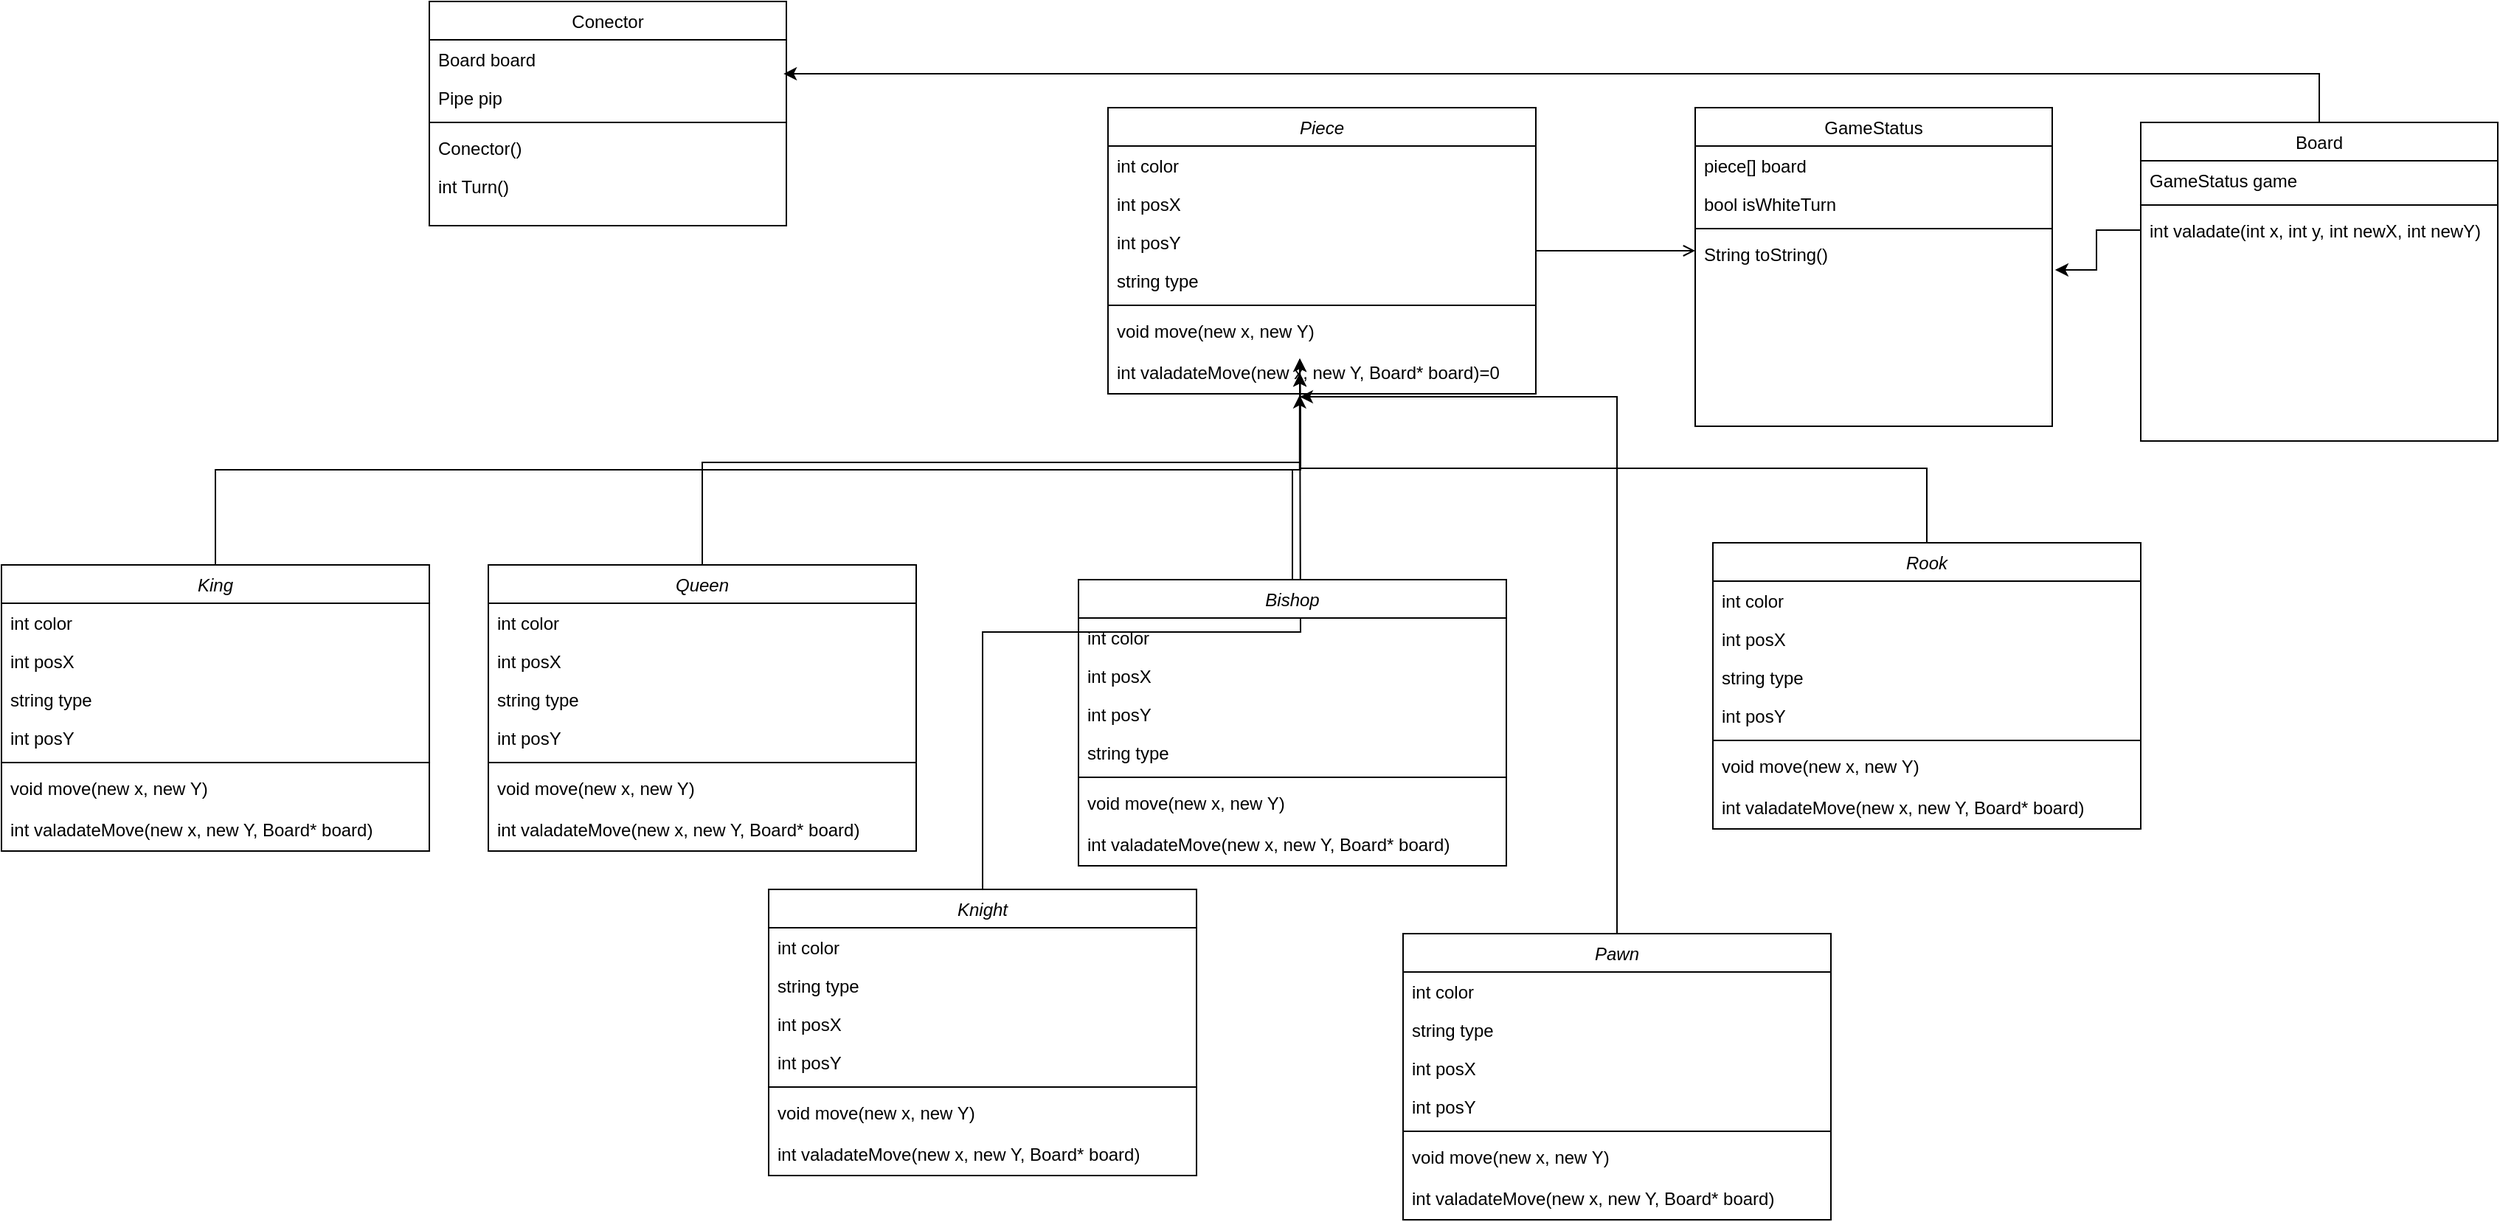 <mxfile version="15.8.7" type="gitlab">
  <diagram id="C5RBs43oDa-KdzZeNtuy" name="Page-1">
    <mxGraphModel dx="2211" dy="763" grid="1" gridSize="10" guides="1" tooltips="1" connect="1" arrows="1" fold="1" page="1" pageScale="1" pageWidth="827" pageHeight="1169" math="0" shadow="0">
      <root>
        <mxCell id="WIyWlLk6GJQsqaUBKTNV-0" />
        <mxCell id="WIyWlLk6GJQsqaUBKTNV-1" parent="WIyWlLk6GJQsqaUBKTNV-0" />
        <mxCell id="0hA-pXLVfhcG_vL5RcBJ-51" style="edgeStyle=orthogonalEdgeStyle;rounded=0;orthogonalLoop=1;jettySize=auto;html=1;exitX=0.5;exitY=0;exitDx=0;exitDy=0;entryX=0.448;entryY=1.067;entryDx=0;entryDy=0;entryPerimeter=0;" parent="WIyWlLk6GJQsqaUBKTNV-1" source="0hA-pXLVfhcG_vL5RcBJ-9" target="0hA-pXLVfhcG_vL5RcBJ-0" edge="1">
          <mxGeometry relative="1" as="geometry" />
        </mxCell>
        <mxCell id="zkfFHV4jXpPFQw0GAbJ--17" value="GameStatus" style="swimlane;fontStyle=0;align=center;verticalAlign=top;childLayout=stackLayout;horizontal=1;startSize=26;horizontalStack=0;resizeParent=1;resizeLast=0;collapsible=1;marginBottom=0;rounded=0;shadow=0;strokeWidth=1;" parent="WIyWlLk6GJQsqaUBKTNV-1" vertex="1">
          <mxGeometry x="508" y="120" width="242" height="216" as="geometry">
            <mxRectangle x="550" y="140" width="160" height="26" as="alternateBounds" />
          </mxGeometry>
        </mxCell>
        <mxCell id="zkfFHV4jXpPFQw0GAbJ--21" value="piece[] board" style="text;align=left;verticalAlign=top;spacingLeft=4;spacingRight=4;overflow=hidden;rotatable=0;points=[[0,0.5],[1,0.5]];portConstraint=eastwest;rounded=0;shadow=0;html=0;" parent="zkfFHV4jXpPFQw0GAbJ--17" vertex="1">
          <mxGeometry y="26" width="242" height="26" as="geometry" />
        </mxCell>
        <mxCell id="zkfFHV4jXpPFQw0GAbJ--22" value="bool isWhiteTurn" style="text;align=left;verticalAlign=top;spacingLeft=4;spacingRight=4;overflow=hidden;rotatable=0;points=[[0,0.5],[1,0.5]];portConstraint=eastwest;rounded=0;shadow=0;html=0;" parent="zkfFHV4jXpPFQw0GAbJ--17" vertex="1">
          <mxGeometry y="52" width="242" height="26" as="geometry" />
        </mxCell>
        <mxCell id="zkfFHV4jXpPFQw0GAbJ--23" value="" style="line;html=1;strokeWidth=1;align=left;verticalAlign=middle;spacingTop=-1;spacingLeft=3;spacingRight=3;rotatable=0;labelPosition=right;points=[];portConstraint=eastwest;" parent="zkfFHV4jXpPFQw0GAbJ--17" vertex="1">
          <mxGeometry y="78" width="242" height="8" as="geometry" />
        </mxCell>
        <mxCell id="zkfFHV4jXpPFQw0GAbJ--25" value="String toString()" style="text;align=left;verticalAlign=top;spacingLeft=4;spacingRight=4;overflow=hidden;rotatable=0;points=[[0,0.5],[1,0.5]];portConstraint=eastwest;" parent="zkfFHV4jXpPFQw0GAbJ--17" vertex="1">
          <mxGeometry y="86" width="242" height="26" as="geometry" />
        </mxCell>
        <mxCell id="zkfFHV4jXpPFQw0GAbJ--26" value="" style="endArrow=open;shadow=0;strokeWidth=1;rounded=0;endFill=1;edgeStyle=elbowEdgeStyle;elbow=vertical;" parent="WIyWlLk6GJQsqaUBKTNV-1" source="zkfFHV4jXpPFQw0GAbJ--0" target="zkfFHV4jXpPFQw0GAbJ--17" edge="1">
          <mxGeometry x="0.5" y="41" relative="1" as="geometry">
            <mxPoint x="380" y="192" as="sourcePoint" />
            <mxPoint x="540" y="192" as="targetPoint" />
            <mxPoint x="-40" y="32" as="offset" />
          </mxGeometry>
        </mxCell>
        <mxCell id="0hA-pXLVfhcG_vL5RcBJ-9" value="Pawn" style="swimlane;fontStyle=2;align=center;verticalAlign=top;childLayout=stackLayout;horizontal=1;startSize=26;horizontalStack=0;resizeParent=1;resizeLast=0;collapsible=1;marginBottom=0;rounded=0;shadow=0;strokeWidth=1;" parent="WIyWlLk6GJQsqaUBKTNV-1" vertex="1">
          <mxGeometry x="310" y="680" width="290" height="194" as="geometry">
            <mxRectangle x="230" y="140" width="160" height="26" as="alternateBounds" />
          </mxGeometry>
        </mxCell>
        <mxCell id="0hA-pXLVfhcG_vL5RcBJ-10" value="int color" style="text;align=left;verticalAlign=top;spacingLeft=4;spacingRight=4;overflow=hidden;rotatable=0;points=[[0,0.5],[1,0.5]];portConstraint=eastwest;" parent="0hA-pXLVfhcG_vL5RcBJ-9" vertex="1">
          <mxGeometry y="26" width="290" height="26" as="geometry" />
        </mxCell>
        <mxCell id="Ll13WPjeKPtk4XoHs9Dj-3" value="string type" style="text;align=left;verticalAlign=top;spacingLeft=4;spacingRight=4;overflow=hidden;rotatable=0;points=[[0,0.5],[1,0.5]];portConstraint=eastwest;rounded=0;shadow=0;html=0;" vertex="1" parent="0hA-pXLVfhcG_vL5RcBJ-9">
          <mxGeometry y="52" width="290" height="26" as="geometry" />
        </mxCell>
        <mxCell id="0hA-pXLVfhcG_vL5RcBJ-11" value="int posX" style="text;align=left;verticalAlign=top;spacingLeft=4;spacingRight=4;overflow=hidden;rotatable=0;points=[[0,0.5],[1,0.5]];portConstraint=eastwest;rounded=0;shadow=0;html=0;" parent="0hA-pXLVfhcG_vL5RcBJ-9" vertex="1">
          <mxGeometry y="78" width="290" height="26" as="geometry" />
        </mxCell>
        <mxCell id="0hA-pXLVfhcG_vL5RcBJ-12" value="int posY" style="text;align=left;verticalAlign=top;spacingLeft=4;spacingRight=4;overflow=hidden;rotatable=0;points=[[0,0.5],[1,0.5]];portConstraint=eastwest;rounded=0;shadow=0;html=0;" parent="0hA-pXLVfhcG_vL5RcBJ-9" vertex="1">
          <mxGeometry y="104" width="290" height="26" as="geometry" />
        </mxCell>
        <mxCell id="0hA-pXLVfhcG_vL5RcBJ-13" value="" style="line;html=1;strokeWidth=1;align=left;verticalAlign=middle;spacingTop=-1;spacingLeft=3;spacingRight=3;rotatable=0;labelPosition=right;points=[];portConstraint=eastwest;" parent="0hA-pXLVfhcG_vL5RcBJ-9" vertex="1">
          <mxGeometry y="130" width="290" height="8" as="geometry" />
        </mxCell>
        <mxCell id="0hA-pXLVfhcG_vL5RcBJ-14" value="void move(new x, new Y)" style="text;align=left;verticalAlign=top;spacingLeft=4;spacingRight=4;overflow=hidden;rotatable=0;points=[[0,0.5],[1,0.5]];portConstraint=eastwest;" parent="0hA-pXLVfhcG_vL5RcBJ-9" vertex="1">
          <mxGeometry y="138" width="290" height="26" as="geometry" />
        </mxCell>
        <mxCell id="gwPLxFGCS508eSDseJOT-11" value="int valadateMove(new x, new Y, Board* board)" style="text;strokeColor=none;fillColor=none;align=left;verticalAlign=middle;spacingLeft=4;spacingRight=4;overflow=hidden;points=[[0,0.5],[1,0.5]];portConstraint=eastwest;rotatable=0;" parent="0hA-pXLVfhcG_vL5RcBJ-9" vertex="1">
          <mxGeometry y="164" width="290" height="30" as="geometry" />
        </mxCell>
        <mxCell id="0hA-pXLVfhcG_vL5RcBJ-54" style="edgeStyle=orthogonalEdgeStyle;rounded=0;orthogonalLoop=1;jettySize=auto;html=1;exitX=0.5;exitY=0;exitDx=0;exitDy=0;" parent="WIyWlLk6GJQsqaUBKTNV-1" source="0hA-pXLVfhcG_vL5RcBJ-16" edge="1">
          <mxGeometry relative="1" as="geometry">
            <mxPoint x="240" y="300" as="targetPoint" />
          </mxGeometry>
        </mxCell>
        <mxCell id="0hA-pXLVfhcG_vL5RcBJ-16" value="Knight" style="swimlane;fontStyle=2;align=center;verticalAlign=top;childLayout=stackLayout;horizontal=1;startSize=26;horizontalStack=0;resizeParent=1;resizeLast=0;collapsible=1;marginBottom=0;rounded=0;shadow=0;strokeWidth=1;" parent="WIyWlLk6GJQsqaUBKTNV-1" vertex="1">
          <mxGeometry x="-120" y="650" width="290" height="194" as="geometry">
            <mxRectangle x="230" y="140" width="160" height="26" as="alternateBounds" />
          </mxGeometry>
        </mxCell>
        <mxCell id="0hA-pXLVfhcG_vL5RcBJ-17" value="int color" style="text;align=left;verticalAlign=top;spacingLeft=4;spacingRight=4;overflow=hidden;rotatable=0;points=[[0,0.5],[1,0.5]];portConstraint=eastwest;" parent="0hA-pXLVfhcG_vL5RcBJ-16" vertex="1">
          <mxGeometry y="26" width="290" height="26" as="geometry" />
        </mxCell>
        <mxCell id="Ll13WPjeKPtk4XoHs9Dj-4" value="string type" style="text;align=left;verticalAlign=top;spacingLeft=4;spacingRight=4;overflow=hidden;rotatable=0;points=[[0,0.5],[1,0.5]];portConstraint=eastwest;rounded=0;shadow=0;html=0;" vertex="1" parent="0hA-pXLVfhcG_vL5RcBJ-16">
          <mxGeometry y="52" width="290" height="26" as="geometry" />
        </mxCell>
        <mxCell id="0hA-pXLVfhcG_vL5RcBJ-18" value="int posX" style="text;align=left;verticalAlign=top;spacingLeft=4;spacingRight=4;overflow=hidden;rotatable=0;points=[[0,0.5],[1,0.5]];portConstraint=eastwest;rounded=0;shadow=0;html=0;" parent="0hA-pXLVfhcG_vL5RcBJ-16" vertex="1">
          <mxGeometry y="78" width="290" height="26" as="geometry" />
        </mxCell>
        <mxCell id="0hA-pXLVfhcG_vL5RcBJ-19" value="int posY" style="text;align=left;verticalAlign=top;spacingLeft=4;spacingRight=4;overflow=hidden;rotatable=0;points=[[0,0.5],[1,0.5]];portConstraint=eastwest;rounded=0;shadow=0;html=0;" parent="0hA-pXLVfhcG_vL5RcBJ-16" vertex="1">
          <mxGeometry y="104" width="290" height="26" as="geometry" />
        </mxCell>
        <mxCell id="0hA-pXLVfhcG_vL5RcBJ-20" value="" style="line;html=1;strokeWidth=1;align=left;verticalAlign=middle;spacingTop=-1;spacingLeft=3;spacingRight=3;rotatable=0;labelPosition=right;points=[];portConstraint=eastwest;" parent="0hA-pXLVfhcG_vL5RcBJ-16" vertex="1">
          <mxGeometry y="130" width="290" height="8" as="geometry" />
        </mxCell>
        <mxCell id="0hA-pXLVfhcG_vL5RcBJ-21" value="void move(new x, new Y)" style="text;align=left;verticalAlign=top;spacingLeft=4;spacingRight=4;overflow=hidden;rotatable=0;points=[[0,0.5],[1,0.5]];portConstraint=eastwest;" parent="0hA-pXLVfhcG_vL5RcBJ-16" vertex="1">
          <mxGeometry y="138" width="290" height="26" as="geometry" />
        </mxCell>
        <mxCell id="0hA-pXLVfhcG_vL5RcBJ-22" value="int valadateMove(new x, new Y, Board* board)" style="text;strokeColor=none;fillColor=none;align=left;verticalAlign=middle;spacingLeft=4;spacingRight=4;overflow=hidden;points=[[0,0.5],[1,0.5]];portConstraint=eastwest;rotatable=0;" parent="0hA-pXLVfhcG_vL5RcBJ-16" vertex="1">
          <mxGeometry y="164" width="290" height="30" as="geometry" />
        </mxCell>
        <mxCell id="0hA-pXLVfhcG_vL5RcBJ-56" style="edgeStyle=orthogonalEdgeStyle;rounded=0;orthogonalLoop=1;jettySize=auto;html=1;exitX=0.5;exitY=0;exitDx=0;exitDy=0;" parent="WIyWlLk6GJQsqaUBKTNV-1" source="0hA-pXLVfhcG_vL5RcBJ-23" edge="1">
          <mxGeometry relative="1" as="geometry">
            <mxPoint x="240" y="300" as="targetPoint" />
          </mxGeometry>
        </mxCell>
        <mxCell id="0hA-pXLVfhcG_vL5RcBJ-23" value="King" style="swimlane;fontStyle=2;align=center;verticalAlign=top;childLayout=stackLayout;horizontal=1;startSize=26;horizontalStack=0;resizeParent=1;resizeLast=0;collapsible=1;marginBottom=0;rounded=0;shadow=0;strokeWidth=1;" parent="WIyWlLk6GJQsqaUBKTNV-1" vertex="1">
          <mxGeometry x="-640" y="430" width="290" height="194" as="geometry">
            <mxRectangle x="230" y="140" width="160" height="26" as="alternateBounds" />
          </mxGeometry>
        </mxCell>
        <mxCell id="0hA-pXLVfhcG_vL5RcBJ-24" value="int color" style="text;align=left;verticalAlign=top;spacingLeft=4;spacingRight=4;overflow=hidden;rotatable=0;points=[[0,0.5],[1,0.5]];portConstraint=eastwest;" parent="0hA-pXLVfhcG_vL5RcBJ-23" vertex="1">
          <mxGeometry y="26" width="290" height="26" as="geometry" />
        </mxCell>
        <mxCell id="0hA-pXLVfhcG_vL5RcBJ-25" value="int posX" style="text;align=left;verticalAlign=top;spacingLeft=4;spacingRight=4;overflow=hidden;rotatable=0;points=[[0,0.5],[1,0.5]];portConstraint=eastwest;rounded=0;shadow=0;html=0;" parent="0hA-pXLVfhcG_vL5RcBJ-23" vertex="1">
          <mxGeometry y="52" width="290" height="26" as="geometry" />
        </mxCell>
        <mxCell id="Ll13WPjeKPtk4XoHs9Dj-6" value="string type" style="text;align=left;verticalAlign=top;spacingLeft=4;spacingRight=4;overflow=hidden;rotatable=0;points=[[0,0.5],[1,0.5]];portConstraint=eastwest;rounded=0;shadow=0;html=0;" vertex="1" parent="0hA-pXLVfhcG_vL5RcBJ-23">
          <mxGeometry y="78" width="290" height="26" as="geometry" />
        </mxCell>
        <mxCell id="0hA-pXLVfhcG_vL5RcBJ-26" value="int posY" style="text;align=left;verticalAlign=top;spacingLeft=4;spacingRight=4;overflow=hidden;rotatable=0;points=[[0,0.5],[1,0.5]];portConstraint=eastwest;rounded=0;shadow=0;html=0;" parent="0hA-pXLVfhcG_vL5RcBJ-23" vertex="1">
          <mxGeometry y="104" width="290" height="26" as="geometry" />
        </mxCell>
        <mxCell id="0hA-pXLVfhcG_vL5RcBJ-27" value="" style="line;html=1;strokeWidth=1;align=left;verticalAlign=middle;spacingTop=-1;spacingLeft=3;spacingRight=3;rotatable=0;labelPosition=right;points=[];portConstraint=eastwest;" parent="0hA-pXLVfhcG_vL5RcBJ-23" vertex="1">
          <mxGeometry y="130" width="290" height="8" as="geometry" />
        </mxCell>
        <mxCell id="0hA-pXLVfhcG_vL5RcBJ-28" value="void move(new x, new Y)" style="text;align=left;verticalAlign=top;spacingLeft=4;spacingRight=4;overflow=hidden;rotatable=0;points=[[0,0.5],[1,0.5]];portConstraint=eastwest;" parent="0hA-pXLVfhcG_vL5RcBJ-23" vertex="1">
          <mxGeometry y="138" width="290" height="26" as="geometry" />
        </mxCell>
        <mxCell id="0hA-pXLVfhcG_vL5RcBJ-29" value="int valadateMove(new x, new Y, Board* board)" style="text;strokeColor=none;fillColor=none;align=left;verticalAlign=middle;spacingLeft=4;spacingRight=4;overflow=hidden;points=[[0,0.5],[1,0.5]];portConstraint=eastwest;rotatable=0;" parent="0hA-pXLVfhcG_vL5RcBJ-23" vertex="1">
          <mxGeometry y="164" width="290" height="30" as="geometry" />
        </mxCell>
        <mxCell id="0hA-pXLVfhcG_vL5RcBJ-55" style="edgeStyle=orthogonalEdgeStyle;rounded=0;orthogonalLoop=1;jettySize=auto;html=1;exitX=0.5;exitY=0;exitDx=0;exitDy=0;" parent="WIyWlLk6GJQsqaUBKTNV-1" source="0hA-pXLVfhcG_vL5RcBJ-30" edge="1">
          <mxGeometry relative="1" as="geometry">
            <mxPoint x="240" y="290" as="targetPoint" />
          </mxGeometry>
        </mxCell>
        <mxCell id="0hA-pXLVfhcG_vL5RcBJ-30" value="Queen" style="swimlane;fontStyle=2;align=center;verticalAlign=top;childLayout=stackLayout;horizontal=1;startSize=26;horizontalStack=0;resizeParent=1;resizeLast=0;collapsible=1;marginBottom=0;rounded=0;shadow=0;strokeWidth=1;" parent="WIyWlLk6GJQsqaUBKTNV-1" vertex="1">
          <mxGeometry x="-310" y="430" width="290" height="194" as="geometry">
            <mxRectangle x="230" y="140" width="160" height="26" as="alternateBounds" />
          </mxGeometry>
        </mxCell>
        <mxCell id="0hA-pXLVfhcG_vL5RcBJ-31" value="int color" style="text;align=left;verticalAlign=top;spacingLeft=4;spacingRight=4;overflow=hidden;rotatable=0;points=[[0,0.5],[1,0.5]];portConstraint=eastwest;" parent="0hA-pXLVfhcG_vL5RcBJ-30" vertex="1">
          <mxGeometry y="26" width="290" height="26" as="geometry" />
        </mxCell>
        <mxCell id="0hA-pXLVfhcG_vL5RcBJ-32" value="int posX" style="text;align=left;verticalAlign=top;spacingLeft=4;spacingRight=4;overflow=hidden;rotatable=0;points=[[0,0.5],[1,0.5]];portConstraint=eastwest;rounded=0;shadow=0;html=0;" parent="0hA-pXLVfhcG_vL5RcBJ-30" vertex="1">
          <mxGeometry y="52" width="290" height="26" as="geometry" />
        </mxCell>
        <mxCell id="Ll13WPjeKPtk4XoHs9Dj-5" value="string type" style="text;align=left;verticalAlign=top;spacingLeft=4;spacingRight=4;overflow=hidden;rotatable=0;points=[[0,0.5],[1,0.5]];portConstraint=eastwest;rounded=0;shadow=0;html=0;" vertex="1" parent="0hA-pXLVfhcG_vL5RcBJ-30">
          <mxGeometry y="78" width="290" height="26" as="geometry" />
        </mxCell>
        <mxCell id="0hA-pXLVfhcG_vL5RcBJ-33" value="int posY" style="text;align=left;verticalAlign=top;spacingLeft=4;spacingRight=4;overflow=hidden;rotatable=0;points=[[0,0.5],[1,0.5]];portConstraint=eastwest;rounded=0;shadow=0;html=0;" parent="0hA-pXLVfhcG_vL5RcBJ-30" vertex="1">
          <mxGeometry y="104" width="290" height="26" as="geometry" />
        </mxCell>
        <mxCell id="0hA-pXLVfhcG_vL5RcBJ-34" value="" style="line;html=1;strokeWidth=1;align=left;verticalAlign=middle;spacingTop=-1;spacingLeft=3;spacingRight=3;rotatable=0;labelPosition=right;points=[];portConstraint=eastwest;" parent="0hA-pXLVfhcG_vL5RcBJ-30" vertex="1">
          <mxGeometry y="130" width="290" height="8" as="geometry" />
        </mxCell>
        <mxCell id="0hA-pXLVfhcG_vL5RcBJ-35" value="void move(new x, new Y)" style="text;align=left;verticalAlign=top;spacingLeft=4;spacingRight=4;overflow=hidden;rotatable=0;points=[[0,0.5],[1,0.5]];portConstraint=eastwest;" parent="0hA-pXLVfhcG_vL5RcBJ-30" vertex="1">
          <mxGeometry y="138" width="290" height="26" as="geometry" />
        </mxCell>
        <mxCell id="0hA-pXLVfhcG_vL5RcBJ-36" value="int valadateMove(new x, new Y, Board* board)" style="text;strokeColor=none;fillColor=none;align=left;verticalAlign=middle;spacingLeft=4;spacingRight=4;overflow=hidden;points=[[0,0.5],[1,0.5]];portConstraint=eastwest;rotatable=0;" parent="0hA-pXLVfhcG_vL5RcBJ-30" vertex="1">
          <mxGeometry y="164" width="290" height="30" as="geometry" />
        </mxCell>
        <mxCell id="0hA-pXLVfhcG_vL5RcBJ-53" style="edgeStyle=orthogonalEdgeStyle;rounded=0;orthogonalLoop=1;jettySize=auto;html=1;exitX=0.5;exitY=0;exitDx=0;exitDy=0;" parent="WIyWlLk6GJQsqaUBKTNV-1" source="0hA-pXLVfhcG_vL5RcBJ-37" edge="1">
          <mxGeometry relative="1" as="geometry">
            <mxPoint x="240" y="290" as="targetPoint" />
          </mxGeometry>
        </mxCell>
        <mxCell id="0hA-pXLVfhcG_vL5RcBJ-37" value="Bishop" style="swimlane;fontStyle=2;align=center;verticalAlign=top;childLayout=stackLayout;horizontal=1;startSize=26;horizontalStack=0;resizeParent=1;resizeLast=0;collapsible=1;marginBottom=0;rounded=0;shadow=0;strokeWidth=1;" parent="WIyWlLk6GJQsqaUBKTNV-1" vertex="1">
          <mxGeometry x="90" y="440" width="290" height="194" as="geometry">
            <mxRectangle x="230" y="140" width="160" height="26" as="alternateBounds" />
          </mxGeometry>
        </mxCell>
        <mxCell id="0hA-pXLVfhcG_vL5RcBJ-38" value="int color" style="text;align=left;verticalAlign=top;spacingLeft=4;spacingRight=4;overflow=hidden;rotatable=0;points=[[0,0.5],[1,0.5]];portConstraint=eastwest;" parent="0hA-pXLVfhcG_vL5RcBJ-37" vertex="1">
          <mxGeometry y="26" width="290" height="26" as="geometry" />
        </mxCell>
        <mxCell id="0hA-pXLVfhcG_vL5RcBJ-39" value="int posX" style="text;align=left;verticalAlign=top;spacingLeft=4;spacingRight=4;overflow=hidden;rotatable=0;points=[[0,0.5],[1,0.5]];portConstraint=eastwest;rounded=0;shadow=0;html=0;" parent="0hA-pXLVfhcG_vL5RcBJ-37" vertex="1">
          <mxGeometry y="52" width="290" height="26" as="geometry" />
        </mxCell>
        <mxCell id="0hA-pXLVfhcG_vL5RcBJ-40" value="int posY" style="text;align=left;verticalAlign=top;spacingLeft=4;spacingRight=4;overflow=hidden;rotatable=0;points=[[0,0.5],[1,0.5]];portConstraint=eastwest;rounded=0;shadow=0;html=0;" parent="0hA-pXLVfhcG_vL5RcBJ-37" vertex="1">
          <mxGeometry y="78" width="290" height="26" as="geometry" />
        </mxCell>
        <mxCell id="Ll13WPjeKPtk4XoHs9Dj-1" value="string type" style="text;align=left;verticalAlign=top;spacingLeft=4;spacingRight=4;overflow=hidden;rotatable=0;points=[[0,0.5],[1,0.5]];portConstraint=eastwest;rounded=0;shadow=0;html=0;" vertex="1" parent="0hA-pXLVfhcG_vL5RcBJ-37">
          <mxGeometry y="104" width="290" height="26" as="geometry" />
        </mxCell>
        <mxCell id="0hA-pXLVfhcG_vL5RcBJ-41" value="" style="line;html=1;strokeWidth=1;align=left;verticalAlign=middle;spacingTop=-1;spacingLeft=3;spacingRight=3;rotatable=0;labelPosition=right;points=[];portConstraint=eastwest;" parent="0hA-pXLVfhcG_vL5RcBJ-37" vertex="1">
          <mxGeometry y="130" width="290" height="8" as="geometry" />
        </mxCell>
        <mxCell id="0hA-pXLVfhcG_vL5RcBJ-42" value="void move(new x, new Y)" style="text;align=left;verticalAlign=top;spacingLeft=4;spacingRight=4;overflow=hidden;rotatable=0;points=[[0,0.5],[1,0.5]];portConstraint=eastwest;" parent="0hA-pXLVfhcG_vL5RcBJ-37" vertex="1">
          <mxGeometry y="138" width="290" height="26" as="geometry" />
        </mxCell>
        <mxCell id="gwPLxFGCS508eSDseJOT-9" value="int valadateMove(new x, new Y, Board* board)" style="text;strokeColor=none;fillColor=none;align=left;verticalAlign=middle;spacingLeft=4;spacingRight=4;overflow=hidden;points=[[0,0.5],[1,0.5]];portConstraint=eastwest;rotatable=0;" parent="0hA-pXLVfhcG_vL5RcBJ-37" vertex="1">
          <mxGeometry y="164" width="290" height="30" as="geometry" />
        </mxCell>
        <mxCell id="0hA-pXLVfhcG_vL5RcBJ-52" style="edgeStyle=orthogonalEdgeStyle;rounded=0;orthogonalLoop=1;jettySize=auto;html=1;exitX=0.5;exitY=0;exitDx=0;exitDy=0;entryX=0.448;entryY=1.028;entryDx=0;entryDy=0;entryPerimeter=0;" parent="WIyWlLk6GJQsqaUBKTNV-1" source="0hA-pXLVfhcG_vL5RcBJ-44" target="0hA-pXLVfhcG_vL5RcBJ-0" edge="1">
          <mxGeometry relative="1" as="geometry" />
        </mxCell>
        <mxCell id="0hA-pXLVfhcG_vL5RcBJ-44" value="Rook" style="swimlane;fontStyle=2;align=center;verticalAlign=top;childLayout=stackLayout;horizontal=1;startSize=26;horizontalStack=0;resizeParent=1;resizeLast=0;collapsible=1;marginBottom=0;rounded=0;shadow=0;strokeWidth=1;" parent="WIyWlLk6GJQsqaUBKTNV-1" vertex="1">
          <mxGeometry x="520" y="415" width="290" height="194" as="geometry">
            <mxRectangle x="230" y="140" width="160" height="26" as="alternateBounds" />
          </mxGeometry>
        </mxCell>
        <mxCell id="0hA-pXLVfhcG_vL5RcBJ-45" value="int color" style="text;align=left;verticalAlign=top;spacingLeft=4;spacingRight=4;overflow=hidden;rotatable=0;points=[[0,0.5],[1,0.5]];portConstraint=eastwest;" parent="0hA-pXLVfhcG_vL5RcBJ-44" vertex="1">
          <mxGeometry y="26" width="290" height="26" as="geometry" />
        </mxCell>
        <mxCell id="0hA-pXLVfhcG_vL5RcBJ-46" value="int posX" style="text;align=left;verticalAlign=top;spacingLeft=4;spacingRight=4;overflow=hidden;rotatable=0;points=[[0,0.5],[1,0.5]];portConstraint=eastwest;rounded=0;shadow=0;html=0;" parent="0hA-pXLVfhcG_vL5RcBJ-44" vertex="1">
          <mxGeometry y="52" width="290" height="26" as="geometry" />
        </mxCell>
        <mxCell id="Ll13WPjeKPtk4XoHs9Dj-2" value="string type" style="text;align=left;verticalAlign=top;spacingLeft=4;spacingRight=4;overflow=hidden;rotatable=0;points=[[0,0.5],[1,0.5]];portConstraint=eastwest;rounded=0;shadow=0;html=0;" vertex="1" parent="0hA-pXLVfhcG_vL5RcBJ-44">
          <mxGeometry y="78" width="290" height="26" as="geometry" />
        </mxCell>
        <mxCell id="0hA-pXLVfhcG_vL5RcBJ-47" value="int posY" style="text;align=left;verticalAlign=top;spacingLeft=4;spacingRight=4;overflow=hidden;rotatable=0;points=[[0,0.5],[1,0.5]];portConstraint=eastwest;rounded=0;shadow=0;html=0;" parent="0hA-pXLVfhcG_vL5RcBJ-44" vertex="1">
          <mxGeometry y="104" width="290" height="26" as="geometry" />
        </mxCell>
        <mxCell id="0hA-pXLVfhcG_vL5RcBJ-48" value="" style="line;html=1;strokeWidth=1;align=left;verticalAlign=middle;spacingTop=-1;spacingLeft=3;spacingRight=3;rotatable=0;labelPosition=right;points=[];portConstraint=eastwest;" parent="0hA-pXLVfhcG_vL5RcBJ-44" vertex="1">
          <mxGeometry y="130" width="290" height="8" as="geometry" />
        </mxCell>
        <mxCell id="0hA-pXLVfhcG_vL5RcBJ-49" value="void move(new x, new Y)" style="text;align=left;verticalAlign=top;spacingLeft=4;spacingRight=4;overflow=hidden;rotatable=0;points=[[0,0.5],[1,0.5]];portConstraint=eastwest;" parent="0hA-pXLVfhcG_vL5RcBJ-44" vertex="1">
          <mxGeometry y="138" width="290" height="26" as="geometry" />
        </mxCell>
        <mxCell id="gwPLxFGCS508eSDseJOT-10" value="int valadateMove(new x, new Y, Board* board)" style="text;strokeColor=none;fillColor=none;align=left;verticalAlign=middle;spacingLeft=4;spacingRight=4;overflow=hidden;points=[[0,0.5],[1,0.5]];portConstraint=eastwest;rotatable=0;" parent="0hA-pXLVfhcG_vL5RcBJ-44" vertex="1">
          <mxGeometry y="164" width="290" height="30" as="geometry" />
        </mxCell>
        <mxCell id="0hA-pXLVfhcG_vL5RcBJ-62" value="Conector" style="swimlane;fontStyle=0;align=center;verticalAlign=top;childLayout=stackLayout;horizontal=1;startSize=26;horizontalStack=0;resizeParent=1;resizeLast=0;collapsible=1;marginBottom=0;rounded=0;shadow=0;strokeWidth=1;" parent="WIyWlLk6GJQsqaUBKTNV-1" vertex="1">
          <mxGeometry x="-350" y="48" width="242" height="152" as="geometry">
            <mxRectangle x="550" y="140" width="160" height="26" as="alternateBounds" />
          </mxGeometry>
        </mxCell>
        <mxCell id="0hA-pXLVfhcG_vL5RcBJ-63" value="Board board" style="text;align=left;verticalAlign=top;spacingLeft=4;spacingRight=4;overflow=hidden;rotatable=0;points=[[0,0.5],[1,0.5]];portConstraint=eastwest;rounded=0;shadow=0;html=0;" parent="0hA-pXLVfhcG_vL5RcBJ-62" vertex="1">
          <mxGeometry y="26" width="242" height="26" as="geometry" />
        </mxCell>
        <mxCell id="0hA-pXLVfhcG_vL5RcBJ-64" value="Pipe pip" style="text;align=left;verticalAlign=top;spacingLeft=4;spacingRight=4;overflow=hidden;rotatable=0;points=[[0,0.5],[1,0.5]];portConstraint=eastwest;rounded=0;shadow=0;html=0;" parent="0hA-pXLVfhcG_vL5RcBJ-62" vertex="1">
          <mxGeometry y="52" width="242" height="26" as="geometry" />
        </mxCell>
        <mxCell id="0hA-pXLVfhcG_vL5RcBJ-65" value="" style="line;html=1;strokeWidth=1;align=left;verticalAlign=middle;spacingTop=-1;spacingLeft=3;spacingRight=3;rotatable=0;labelPosition=right;points=[];portConstraint=eastwest;" parent="0hA-pXLVfhcG_vL5RcBJ-62" vertex="1">
          <mxGeometry y="78" width="242" height="8" as="geometry" />
        </mxCell>
        <mxCell id="0hA-pXLVfhcG_vL5RcBJ-66" value="Conector()" style="text;align=left;verticalAlign=top;spacingLeft=4;spacingRight=4;overflow=hidden;rotatable=0;points=[[0,0.5],[1,0.5]];portConstraint=eastwest;" parent="0hA-pXLVfhcG_vL5RcBJ-62" vertex="1">
          <mxGeometry y="86" width="242" height="26" as="geometry" />
        </mxCell>
        <mxCell id="0hA-pXLVfhcG_vL5RcBJ-67" value="int Turn()" style="text;align=left;verticalAlign=top;spacingLeft=4;spacingRight=4;overflow=hidden;rotatable=0;points=[[0,0.5],[1,0.5]];portConstraint=eastwest;" parent="0hA-pXLVfhcG_vL5RcBJ-62" vertex="1">
          <mxGeometry y="112" width="242" height="26" as="geometry" />
        </mxCell>
        <mxCell id="zkfFHV4jXpPFQw0GAbJ--0" value="Piece" style="swimlane;fontStyle=2;align=center;verticalAlign=top;childLayout=stackLayout;horizontal=1;startSize=26;horizontalStack=0;resizeParent=1;resizeLast=0;collapsible=1;marginBottom=0;rounded=0;shadow=0;strokeWidth=1;" parent="WIyWlLk6GJQsqaUBKTNV-1" vertex="1">
          <mxGeometry x="110" y="120" width="290" height="194" as="geometry">
            <mxRectangle x="230" y="140" width="160" height="26" as="alternateBounds" />
          </mxGeometry>
        </mxCell>
        <mxCell id="zkfFHV4jXpPFQw0GAbJ--1" value="int color" style="text;align=left;verticalAlign=top;spacingLeft=4;spacingRight=4;overflow=hidden;rotatable=0;points=[[0,0.5],[1,0.5]];portConstraint=eastwest;" parent="zkfFHV4jXpPFQw0GAbJ--0" vertex="1">
          <mxGeometry y="26" width="290" height="26" as="geometry" />
        </mxCell>
        <mxCell id="zkfFHV4jXpPFQw0GAbJ--2" value="int posX" style="text;align=left;verticalAlign=top;spacingLeft=4;spacingRight=4;overflow=hidden;rotatable=0;points=[[0,0.5],[1,0.5]];portConstraint=eastwest;rounded=0;shadow=0;html=0;" parent="zkfFHV4jXpPFQw0GAbJ--0" vertex="1">
          <mxGeometry y="52" width="290" height="26" as="geometry" />
        </mxCell>
        <mxCell id="zkfFHV4jXpPFQw0GAbJ--3" value="int posY" style="text;align=left;verticalAlign=top;spacingLeft=4;spacingRight=4;overflow=hidden;rotatable=0;points=[[0,0.5],[1,0.5]];portConstraint=eastwest;rounded=0;shadow=0;html=0;" parent="zkfFHV4jXpPFQw0GAbJ--0" vertex="1">
          <mxGeometry y="78" width="290" height="26" as="geometry" />
        </mxCell>
        <mxCell id="Ll13WPjeKPtk4XoHs9Dj-0" value="string type" style="text;align=left;verticalAlign=top;spacingLeft=4;spacingRight=4;overflow=hidden;rotatable=0;points=[[0,0.5],[1,0.5]];portConstraint=eastwest;rounded=0;shadow=0;html=0;" vertex="1" parent="zkfFHV4jXpPFQw0GAbJ--0">
          <mxGeometry y="104" width="290" height="26" as="geometry" />
        </mxCell>
        <mxCell id="zkfFHV4jXpPFQw0GAbJ--4" value="" style="line;html=1;strokeWidth=1;align=left;verticalAlign=middle;spacingTop=-1;spacingLeft=3;spacingRight=3;rotatable=0;labelPosition=right;points=[];portConstraint=eastwest;" parent="zkfFHV4jXpPFQw0GAbJ--0" vertex="1">
          <mxGeometry y="130" width="290" height="8" as="geometry" />
        </mxCell>
        <mxCell id="zkfFHV4jXpPFQw0GAbJ--5" value="void move(new x, new Y)" style="text;align=left;verticalAlign=top;spacingLeft=4;spacingRight=4;overflow=hidden;rotatable=0;points=[[0,0.5],[1,0.5]];portConstraint=eastwest;" parent="zkfFHV4jXpPFQw0GAbJ--0" vertex="1">
          <mxGeometry y="138" width="290" height="26" as="geometry" />
        </mxCell>
        <mxCell id="0hA-pXLVfhcG_vL5RcBJ-0" value="int valadateMove(new x, new Y, Board* board)=0" style="text;strokeColor=none;fillColor=none;align=left;verticalAlign=middle;spacingLeft=4;spacingRight=4;overflow=hidden;points=[[0,0.5],[1,0.5]];portConstraint=eastwest;rotatable=0;" parent="zkfFHV4jXpPFQw0GAbJ--0" vertex="1">
          <mxGeometry y="164" width="290" height="30" as="geometry" />
        </mxCell>
        <mxCell id="gwPLxFGCS508eSDseJOT-8" style="edgeStyle=orthogonalEdgeStyle;rounded=0;orthogonalLoop=1;jettySize=auto;html=1;exitX=0.5;exitY=0;exitDx=0;exitDy=0;entryX=0.992;entryY=-0.115;entryDx=0;entryDy=0;entryPerimeter=0;" parent="WIyWlLk6GJQsqaUBKTNV-1" source="gwPLxFGCS508eSDseJOT-0" target="0hA-pXLVfhcG_vL5RcBJ-64" edge="1">
          <mxGeometry relative="1" as="geometry">
            <mxPoint x="-80" y="80" as="targetPoint" />
          </mxGeometry>
        </mxCell>
        <mxCell id="gwPLxFGCS508eSDseJOT-0" value="Board" style="swimlane;fontStyle=0;align=center;verticalAlign=top;childLayout=stackLayout;horizontal=1;startSize=26;horizontalStack=0;resizeParent=1;resizeLast=0;collapsible=1;marginBottom=0;rounded=0;shadow=0;strokeWidth=1;" parent="WIyWlLk6GJQsqaUBKTNV-1" vertex="1">
          <mxGeometry x="810" y="130" width="242" height="216" as="geometry">
            <mxRectangle x="550" y="140" width="160" height="26" as="alternateBounds" />
          </mxGeometry>
        </mxCell>
        <mxCell id="gwPLxFGCS508eSDseJOT-2" value="GameStatus game" style="text;align=left;verticalAlign=top;spacingLeft=4;spacingRight=4;overflow=hidden;rotatable=0;points=[[0,0.5],[1,0.5]];portConstraint=eastwest;rounded=0;shadow=0;html=0;" parent="gwPLxFGCS508eSDseJOT-0" vertex="1">
          <mxGeometry y="26" width="242" height="26" as="geometry" />
        </mxCell>
        <mxCell id="gwPLxFGCS508eSDseJOT-3" value="" style="line;html=1;strokeWidth=1;align=left;verticalAlign=middle;spacingTop=-1;spacingLeft=3;spacingRight=3;rotatable=0;labelPosition=right;points=[];portConstraint=eastwest;" parent="gwPLxFGCS508eSDseJOT-0" vertex="1">
          <mxGeometry y="52" width="242" height="8" as="geometry" />
        </mxCell>
        <mxCell id="gwPLxFGCS508eSDseJOT-4" value="int valadate(int x, int y, int newX, int newY)" style="text;align=left;verticalAlign=top;spacingLeft=4;spacingRight=4;overflow=hidden;rotatable=0;points=[[0,0.5],[1,0.5]];portConstraint=eastwest;" parent="gwPLxFGCS508eSDseJOT-0" vertex="1">
          <mxGeometry y="60" width="242" height="26" as="geometry" />
        </mxCell>
        <mxCell id="gwPLxFGCS508eSDseJOT-7" style="edgeStyle=orthogonalEdgeStyle;rounded=0;orthogonalLoop=1;jettySize=auto;html=1;entryX=1.008;entryY=0.923;entryDx=0;entryDy=0;entryPerimeter=0;" parent="WIyWlLk6GJQsqaUBKTNV-1" source="gwPLxFGCS508eSDseJOT-4" target="zkfFHV4jXpPFQw0GAbJ--25" edge="1">
          <mxGeometry relative="1" as="geometry" />
        </mxCell>
      </root>
    </mxGraphModel>
  </diagram>
</mxfile>
